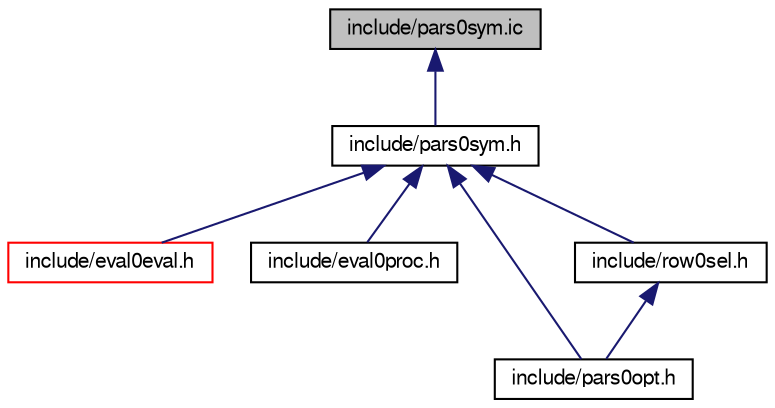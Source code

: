 digraph "include/pars0sym.ic"
{
  bgcolor="transparent";
  edge [fontname="FreeSans",fontsize="10",labelfontname="FreeSans",labelfontsize="10"];
  node [fontname="FreeSans",fontsize="10",shape=record];
  Node1 [label="include/pars0sym.ic",height=0.2,width=0.4,color="black", fillcolor="grey75", style="filled" fontcolor="black"];
  Node1 -> Node2 [dir="back",color="midnightblue",fontsize="10",style="solid",fontname="FreeSans"];
  Node2 [label="include/pars0sym.h",height=0.2,width=0.4,color="black",URL="$pars0sym_8h.html"];
  Node2 -> Node3 [dir="back",color="midnightblue",fontsize="10",style="solid",fontname="FreeSans"];
  Node3 [label="include/eval0eval.h",height=0.2,width=0.4,color="red",URL="$eval0eval_8h.html"];
  Node2 -> Node4 [dir="back",color="midnightblue",fontsize="10",style="solid",fontname="FreeSans"];
  Node4 [label="include/eval0proc.h",height=0.2,width=0.4,color="black",URL="$eval0proc_8h.html"];
  Node2 -> Node5 [dir="back",color="midnightblue",fontsize="10",style="solid",fontname="FreeSans"];
  Node5 [label="include/pars0opt.h",height=0.2,width=0.4,color="black",URL="$pars0opt_8h.html"];
  Node2 -> Node6 [dir="back",color="midnightblue",fontsize="10",style="solid",fontname="FreeSans"];
  Node6 [label="include/row0sel.h",height=0.2,width=0.4,color="black",URL="$row0sel_8h.html"];
  Node6 -> Node5 [dir="back",color="midnightblue",fontsize="10",style="solid",fontname="FreeSans"];
}
